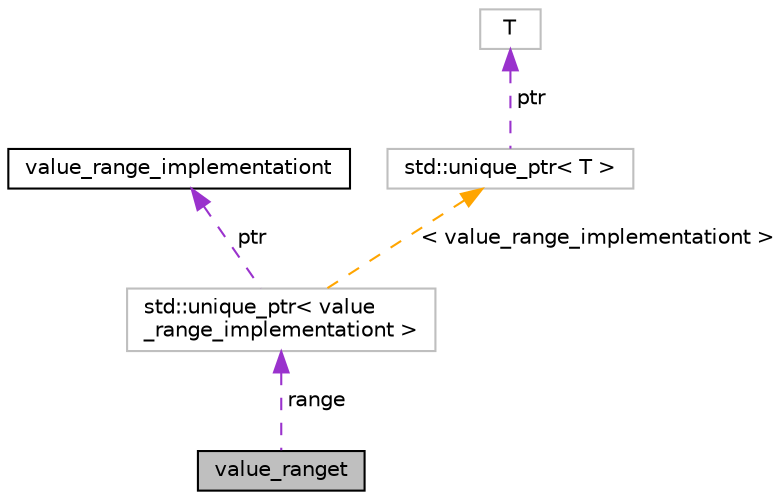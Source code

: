 digraph "value_ranget"
{
 // LATEX_PDF_SIZE
  bgcolor="transparent";
  edge [fontname="Helvetica",fontsize="10",labelfontname="Helvetica",labelfontsize="10"];
  node [fontname="Helvetica",fontsize="10",shape=record];
  Node1 [label="value_ranget",height=0.2,width=0.4,color="black", fillcolor="grey75", style="filled", fontcolor="black",tooltip=" "];
  Node2 -> Node1 [dir="back",color="darkorchid3",fontsize="10",style="dashed",label=" range" ,fontname="Helvetica"];
  Node2 [label="std::unique_ptr\< value\l_range_implementationt \>",height=0.2,width=0.4,color="grey75",tooltip=" "];
  Node3 -> Node2 [dir="back",color="darkorchid3",fontsize="10",style="dashed",label=" ptr" ,fontname="Helvetica"];
  Node3 [label="value_range_implementationt",height=0.2,width=0.4,color="black",URL="$classvalue__range__implementationt.html",tooltip=" "];
  Node4 -> Node2 [dir="back",color="orange",fontsize="10",style="dashed",label=" \< value_range_implementationt \>" ,fontname="Helvetica"];
  Node4 [label="std::unique_ptr\< T \>",height=0.2,width=0.4,color="grey75",tooltip="STL class."];
  Node5 -> Node4 [dir="back",color="darkorchid3",fontsize="10",style="dashed",label=" ptr" ,fontname="Helvetica"];
  Node5 [label="T",height=0.2,width=0.4,color="grey75",tooltip=" "];
}
